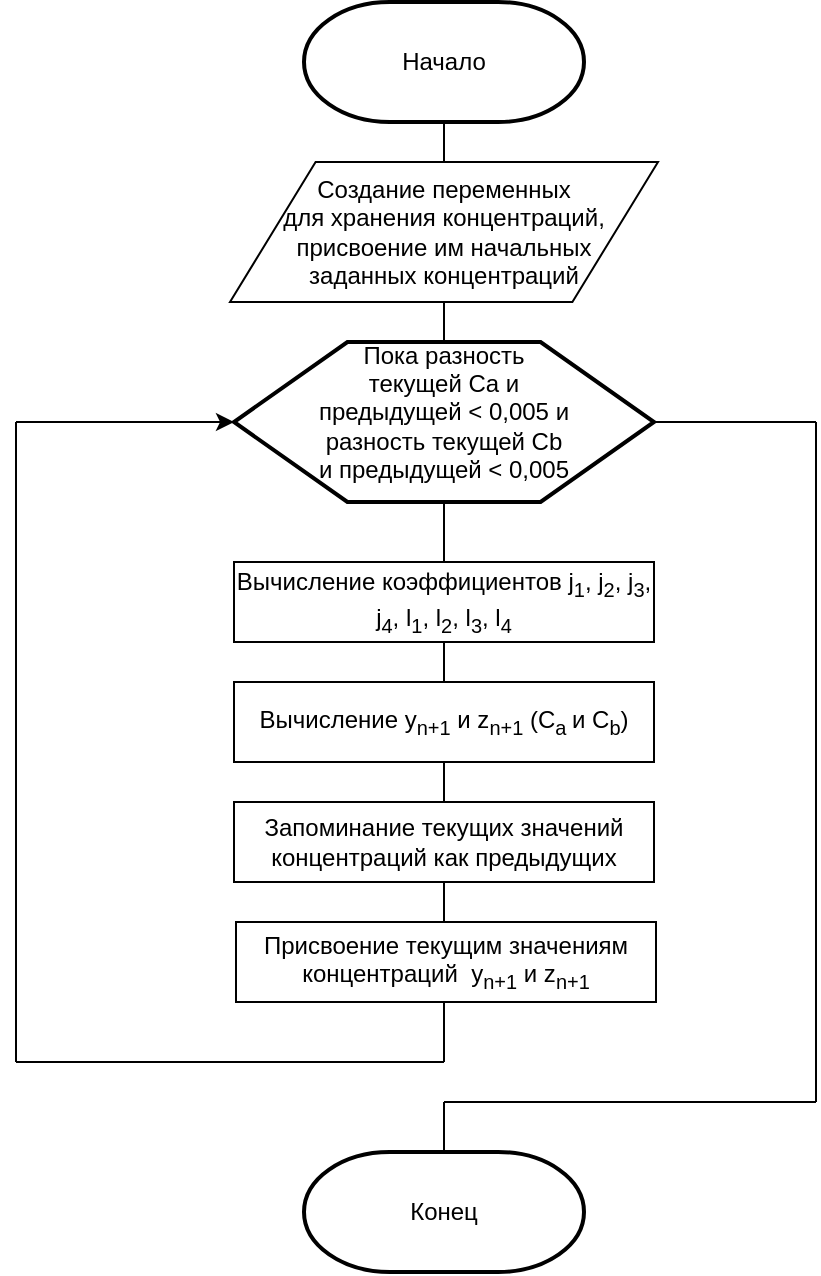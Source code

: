<mxfile version="13.4.5" type="device"><diagram id="GblPyfdzdOKWDwehrCNi" name="Page-1"><mxGraphModel dx="782" dy="469" grid="1" gridSize="10" guides="1" tooltips="1" connect="1" arrows="1" fold="1" page="1" pageScale="1" pageWidth="827" pageHeight="1169" math="0" shadow="0"><root><mxCell id="0"/><mxCell id="1" parent="0"/><mxCell id="yDlBctYqfiWOApOAfVAA-2" value="Начало" style="strokeWidth=2;html=1;shape=mxgraph.flowchart.terminator;whiteSpace=wrap;" vertex="1" parent="1"><mxGeometry x="344" y="10" width="140" height="60" as="geometry"/></mxCell><mxCell id="yDlBctYqfiWOApOAfVAA-40" value="Конец" style="strokeWidth=2;html=1;shape=mxgraph.flowchart.terminator;whiteSpace=wrap;" vertex="1" parent="1"><mxGeometry x="344" y="584.998" width="140" height="60" as="geometry"/></mxCell><mxCell id="yDlBctYqfiWOApOAfVAA-41" value="" style="endArrow=none;html=1;entryX=0.5;entryY=1;entryDx=0;entryDy=0;entryPerimeter=0;" edge="1" parent="1" target="yDlBctYqfiWOApOAfVAA-2"><mxGeometry width="50" height="50" relative="1" as="geometry"><mxPoint x="414" y="540" as="sourcePoint"/><mxPoint x="320" y="180" as="targetPoint"/></mxGeometry></mxCell><mxCell id="yDlBctYqfiWOApOAfVAA-43" value="Создание переменных&lt;br&gt;для хранения концентраций, присвоение им начальных &lt;br&gt;заданных концентраций" style="shape=parallelogram;perimeter=parallelogramPerimeter;whiteSpace=wrap;html=1;" vertex="1" parent="1"><mxGeometry x="307" y="90" width="214" height="70" as="geometry"/></mxCell><mxCell id="yDlBctYqfiWOApOAfVAA-44" value="" style="verticalLabelPosition=bottom;verticalAlign=top;html=1;strokeWidth=2;shape=hexagon;perimeter=hexagonPerimeter2;arcSize=6;size=0.27;" vertex="1" parent="1"><mxGeometry x="309" y="180" width="210" height="80" as="geometry"/></mxCell><mxCell id="yDlBctYqfiWOApOAfVAA-45" value="Пока разность текущей Ca и предыдущей &amp;lt; 0,005 и разность текущей Cb и предыдущей &amp;lt; 0,005" style="text;html=1;strokeColor=none;fillColor=none;align=center;verticalAlign=middle;whiteSpace=wrap;rounded=0;" vertex="1" parent="1"><mxGeometry x="349" y="205" width="130" height="20" as="geometry"/></mxCell><mxCell id="yDlBctYqfiWOApOAfVAA-46" value="Вычисление коэффициентов j&lt;sub&gt;1&lt;/sub&gt;, j&lt;sub&gt;2&lt;/sub&gt;, j&lt;sub&gt;3&lt;/sub&gt;, j&lt;sub&gt;4&lt;/sub&gt;, l&lt;sub&gt;1&lt;/sub&gt;, l&lt;sub&gt;2&lt;/sub&gt;, l&lt;sub&gt;3&lt;/sub&gt;, l&lt;sub&gt;4&lt;/sub&gt;" style="rounded=0;whiteSpace=wrap;html=1;" vertex="1" parent="1"><mxGeometry x="309" y="290" width="210" height="40" as="geometry"/></mxCell><mxCell id="yDlBctYqfiWOApOAfVAA-47" value="Вычисление y&lt;sub&gt;n+1&lt;/sub&gt;&amp;nbsp;и z&lt;sub&gt;n+1&lt;/sub&gt;&amp;nbsp;(C&lt;sub&gt;a &lt;/sub&gt;и C&lt;sub&gt;b&lt;/sub&gt;)" style="rounded=0;whiteSpace=wrap;html=1;" vertex="1" parent="1"><mxGeometry x="309" y="350" width="210" height="40" as="geometry"/></mxCell><mxCell id="yDlBctYqfiWOApOAfVAA-48" value="Присвоение текущим значениям концентраций&amp;nbsp;&amp;nbsp;y&lt;sub&gt;n+1&lt;/sub&gt;&amp;nbsp;и z&lt;sub&gt;n+1&lt;/sub&gt;" style="rounded=0;whiteSpace=wrap;html=1;" vertex="1" parent="1"><mxGeometry x="310" y="470" width="210" height="40" as="geometry"/></mxCell><mxCell id="yDlBctYqfiWOApOAfVAA-49" value="Запоминание текущих значений концентраций как предыдущих" style="rounded=0;whiteSpace=wrap;html=1;" vertex="1" parent="1"><mxGeometry x="309" y="410" width="210" height="40" as="geometry"/></mxCell><mxCell id="yDlBctYqfiWOApOAfVAA-50" value="" style="endArrow=none;html=1;" edge="1" parent="1"><mxGeometry width="50" height="50" relative="1" as="geometry"><mxPoint x="200" y="540" as="sourcePoint"/><mxPoint x="414" y="540" as="targetPoint"/></mxGeometry></mxCell><mxCell id="yDlBctYqfiWOApOAfVAA-51" value="" style="endArrow=none;html=1;" edge="1" parent="1"><mxGeometry width="50" height="50" relative="1" as="geometry"><mxPoint x="200" y="220" as="sourcePoint"/><mxPoint x="200" y="540" as="targetPoint"/></mxGeometry></mxCell><mxCell id="yDlBctYqfiWOApOAfVAA-52" value="" style="endArrow=classic;html=1;entryX=0;entryY=0.5;entryDx=0;entryDy=0;" edge="1" parent="1" target="yDlBctYqfiWOApOAfVAA-44"><mxGeometry width="50" height="50" relative="1" as="geometry"><mxPoint x="200" y="220" as="sourcePoint"/><mxPoint x="150" y="250" as="targetPoint"/></mxGeometry></mxCell><mxCell id="yDlBctYqfiWOApOAfVAA-53" value="" style="endArrow=none;html=1;entryX=1;entryY=0.5;entryDx=0;entryDy=0;" edge="1" parent="1" target="yDlBctYqfiWOApOAfVAA-44"><mxGeometry width="50" height="50" relative="1" as="geometry"><mxPoint x="600" y="220" as="sourcePoint"/><mxPoint x="690" y="340" as="targetPoint"/></mxGeometry></mxCell><mxCell id="yDlBctYqfiWOApOAfVAA-54" value="" style="endArrow=none;html=1;" edge="1" parent="1"><mxGeometry width="50" height="50" relative="1" as="geometry"><mxPoint x="600" y="560" as="sourcePoint"/><mxPoint x="600" y="220" as="targetPoint"/></mxGeometry></mxCell><mxCell id="yDlBctYqfiWOApOAfVAA-55" value="" style="endArrow=none;html=1;" edge="1" parent="1"><mxGeometry width="50" height="50" relative="1" as="geometry"><mxPoint x="414" y="560" as="sourcePoint"/><mxPoint x="600" y="560" as="targetPoint"/></mxGeometry></mxCell><mxCell id="yDlBctYqfiWOApOAfVAA-56" value="" style="endArrow=none;html=1;entryX=0.5;entryY=0;entryDx=0;entryDy=0;entryPerimeter=0;" edge="1" parent="1" target="yDlBctYqfiWOApOAfVAA-40"><mxGeometry width="50" height="50" relative="1" as="geometry"><mxPoint x="414" y="560" as="sourcePoint"/><mxPoint x="250" y="590" as="targetPoint"/></mxGeometry></mxCell></root></mxGraphModel></diagram></mxfile>